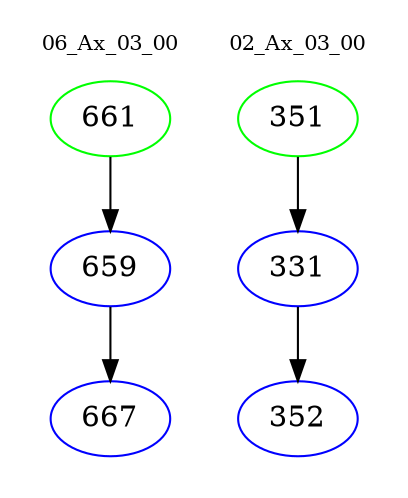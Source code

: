 digraph{
subgraph cluster_0 {
color = white
label = "06_Ax_03_00";
fontsize=10;
T0_661 [label="661", color="green"]
T0_661 -> T0_659 [color="black"]
T0_659 [label="659", color="blue"]
T0_659 -> T0_667 [color="black"]
T0_667 [label="667", color="blue"]
}
subgraph cluster_1 {
color = white
label = "02_Ax_03_00";
fontsize=10;
T1_351 [label="351", color="green"]
T1_351 -> T1_331 [color="black"]
T1_331 [label="331", color="blue"]
T1_331 -> T1_352 [color="black"]
T1_352 [label="352", color="blue"]
}
}
